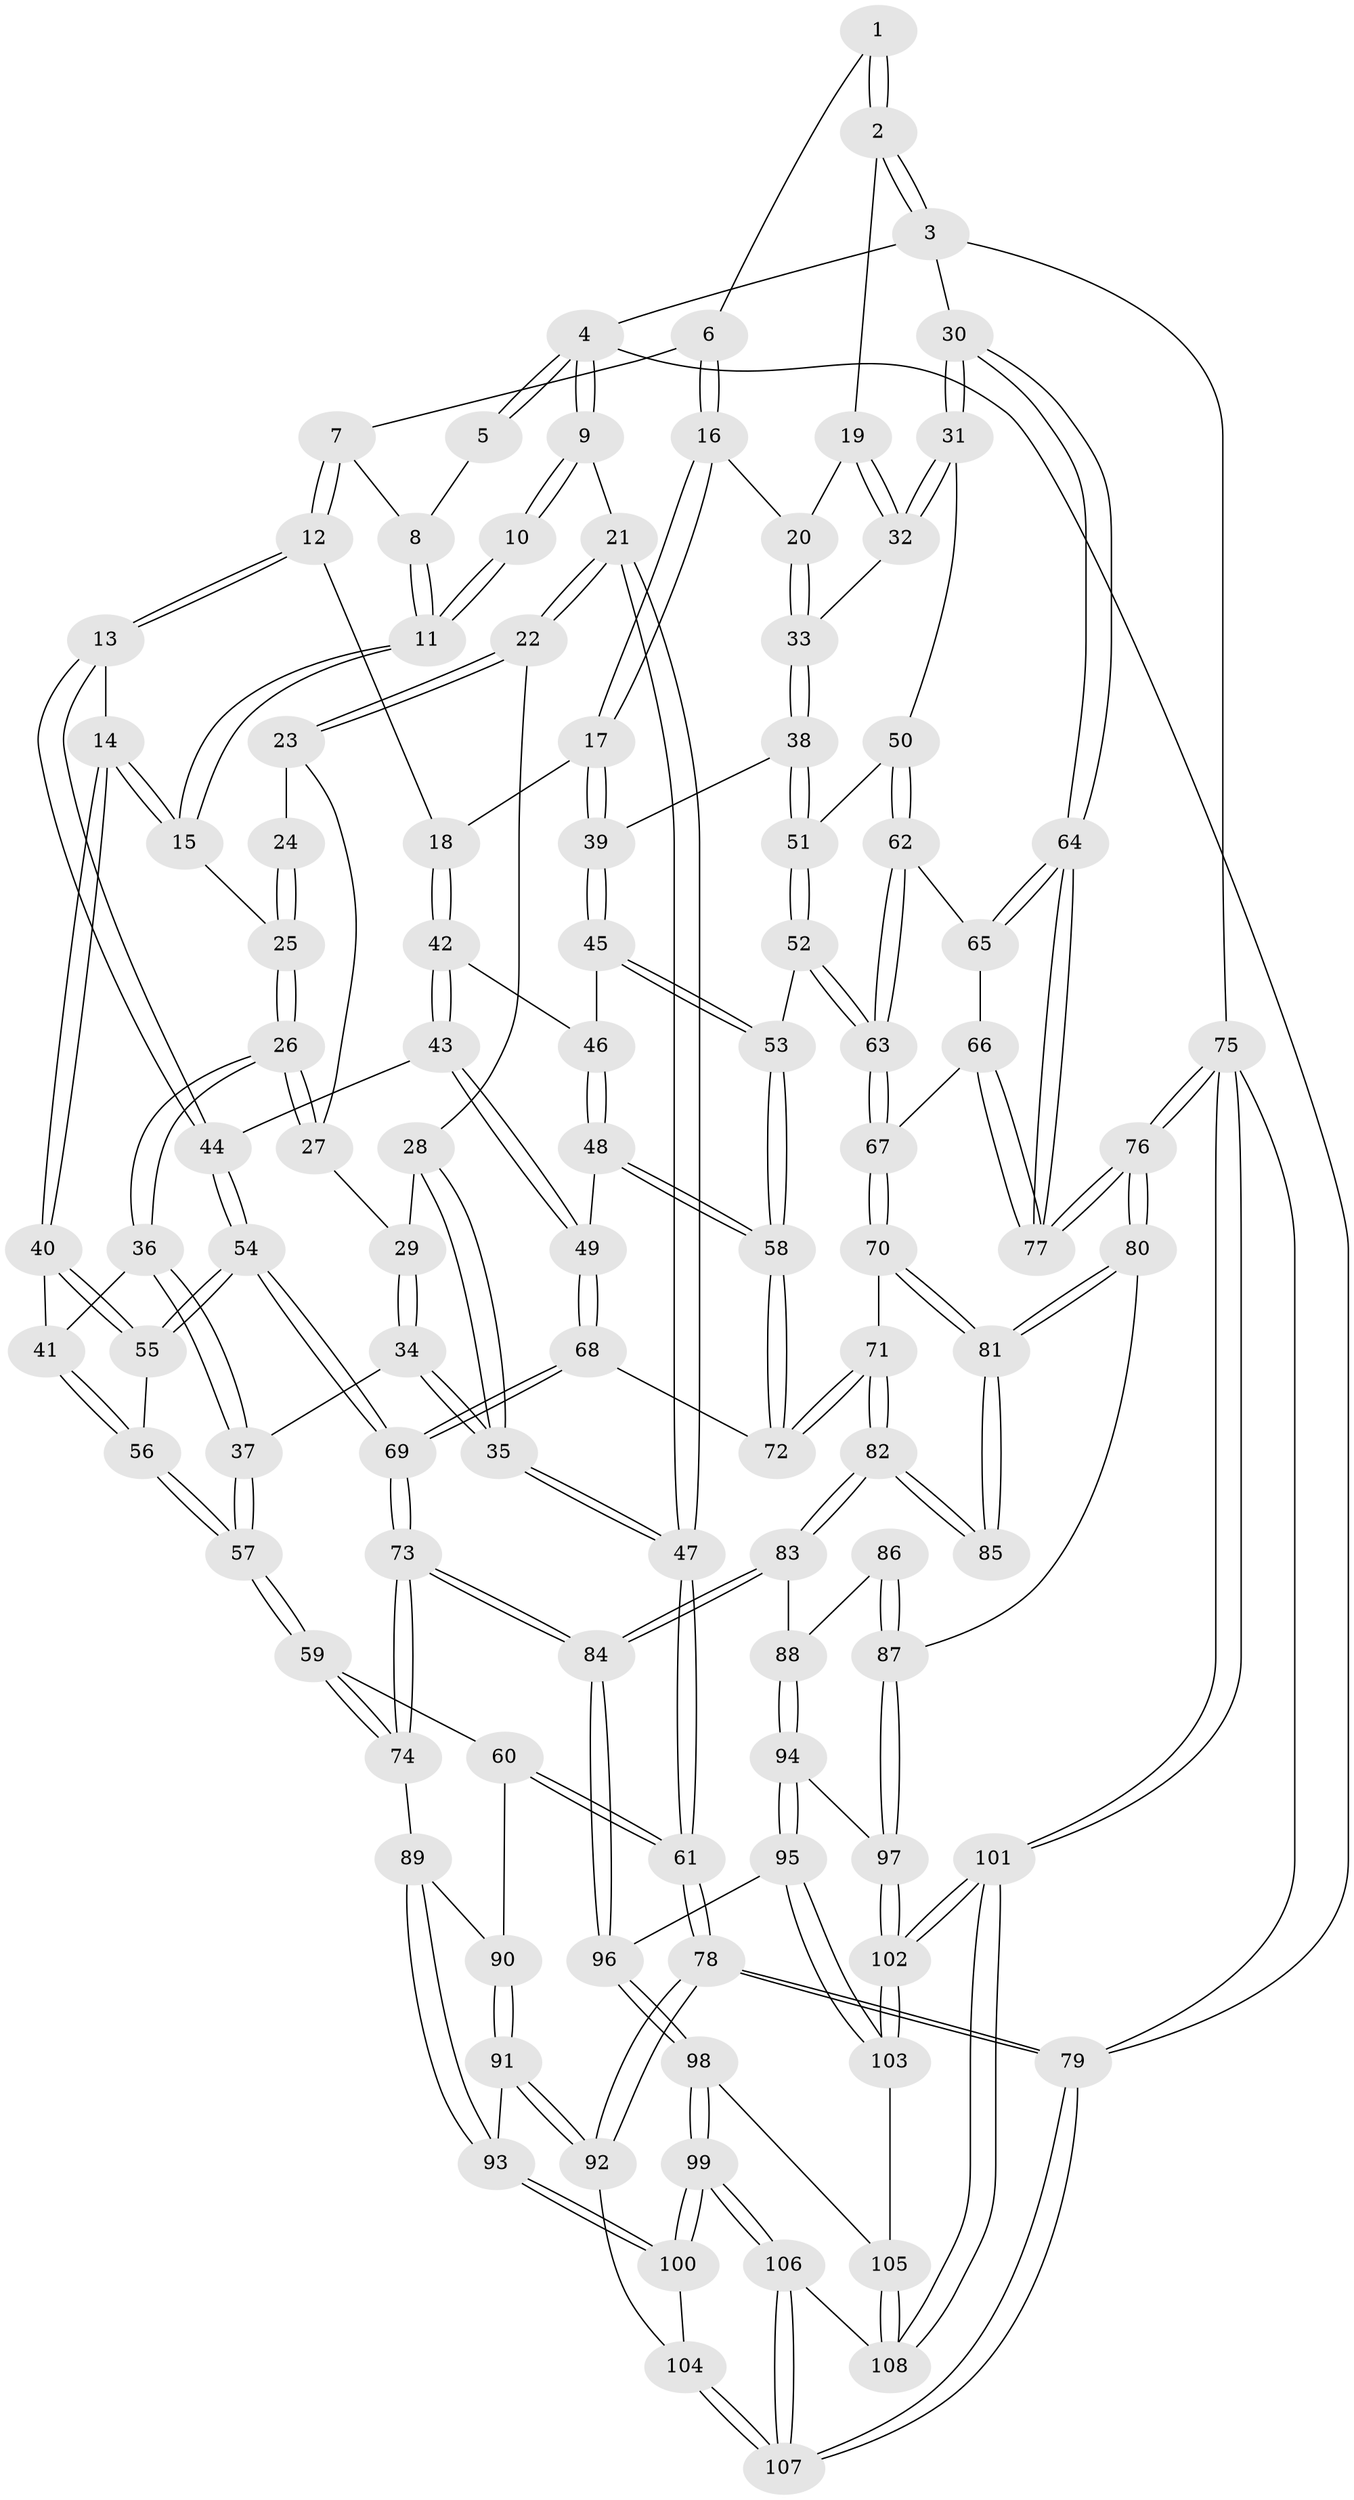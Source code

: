 // Generated by graph-tools (version 1.1) at 2025/11/02/27/25 16:11:57]
// undirected, 108 vertices, 267 edges
graph export_dot {
graph [start="1"]
  node [color=gray90,style=filled];
  1 [pos="+0.7344826787551687+0"];
  2 [pos="+0.9328802311634423+0"];
  3 [pos="+1+0"];
  4 [pos="+0+0"];
  5 [pos="+0.3492941062187912+0"];
  6 [pos="+0.5623080445562227+0.10867859117479767"];
  7 [pos="+0.48586036233626406+0.10671485292294301"];
  8 [pos="+0.33065689377650764+0"];
  9 [pos="+0+0"];
  10 [pos="+0.12066950500578914+0.09157924756406088"];
  11 [pos="+0.2989329865068242+0.04283455243327706"];
  12 [pos="+0.46029886509108314+0.22982692285197556"];
  13 [pos="+0.4158461773174792+0.2509762712227686"];
  14 [pos="+0.34916180507131916+0.22247018526447335"];
  15 [pos="+0.30205694913780706+0.15181706769481812"];
  16 [pos="+0.5926419861137313+0.17294106215505894"];
  17 [pos="+0.5683566068197826+0.22204751093597405"];
  18 [pos="+0.5603807468988182+0.23418972086846765"];
  19 [pos="+0.8556740100551952+0"];
  20 [pos="+0.6086717307351922+0.1710866594224124"];
  21 [pos="+0+0.05591108762501599"];
  22 [pos="+0+0.10921991838162413"];
  23 [pos="+0.1023477672763446+0.13425947954689885"];
  24 [pos="+0.10437636671544155+0.13178632464082787"];
  25 [pos="+0.21138812332641518+0.21038052834930826"];
  26 [pos="+0.15188465316104321+0.2792355197085103"];
  27 [pos="+0.10059766128228077+0.14003455828326522"];
  28 [pos="+0.04813866775479161+0.19708834778743384"];
  29 [pos="+0.052158628746278975+0.1973102563982173"];
  30 [pos="+1+0.23288439917790232"];
  31 [pos="+0.9083505414852407+0.2877492991934"];
  32 [pos="+0.8052935391938435+0.18619118736539553"];
  33 [pos="+0.7625733778286584+0.22439287128730864"];
  34 [pos="+0.10891325756672737+0.2982288978257644"];
  35 [pos="+0+0.34027957869760295"];
  36 [pos="+0.15061349189965453+0.2819335410317462"];
  37 [pos="+0.12112937993376299+0.30004722073196766"];
  38 [pos="+0.7533863435141295+0.24204368776550791"];
  39 [pos="+0.7381558564793811+0.25507896751137304"];
  40 [pos="+0.2910630452539462+0.3198138107050261"];
  41 [pos="+0.2127137079590806+0.3148419338153193"];
  42 [pos="+0.5702110891749245+0.2580497131521574"];
  43 [pos="+0.5295005924632994+0.3720474699307094"];
  44 [pos="+0.4291245160417683+0.30787489181857114"];
  45 [pos="+0.6904618246216682+0.3051328442685902"];
  46 [pos="+0.6025065417071019+0.2791113750208636"];
  47 [pos="+0+0.39272867187784727"];
  48 [pos="+0.607744549396402+0.427984865106738"];
  49 [pos="+0.5397556793506225+0.39711862746871807"];
  50 [pos="+0.8920388346296614+0.35326536165676053"];
  51 [pos="+0.7945995802443809+0.3504407236083058"];
  52 [pos="+0.7691634149671507+0.40675049324155854"];
  53 [pos="+0.6836703208059418+0.3495157185318738"];
  54 [pos="+0.3589842433495021+0.46614913766579325"];
  55 [pos="+0.3099758960781961+0.41678147367441193"];
  56 [pos="+0.22331911540930732+0.40913287017882805"];
  57 [pos="+0.14336631296773028+0.43809666372458383"];
  58 [pos="+0.6096323891769956+0.4292144492194747"];
  59 [pos="+0.14156036946051262+0.44199218245959015"];
  60 [pos="+0+0.568025728377174"];
  61 [pos="+0+0.5707066771661589"];
  62 [pos="+0.8927383410948349+0.3569747982023966"];
  63 [pos="+0.774827314744591+0.42838848965052423"];
  64 [pos="+1+0.5456738926848069"];
  65 [pos="+0.8993986178988951+0.37364290840687775"];
  66 [pos="+0.8530842472701494+0.4669969606822401"];
  67 [pos="+0.7776442548499207+0.4877641694728783"];
  68 [pos="+0.41332287502654586+0.48305834667249514"];
  69 [pos="+0.37202512459849746+0.5048921954180787"];
  70 [pos="+0.7494199449200372+0.5279610664811246"];
  71 [pos="+0.6592509828617337+0.5508772202397777"];
  72 [pos="+0.6342044951733785+0.49849037009354796"];
  73 [pos="+0.3554198994095131+0.6180605409183528"];
  74 [pos="+0.34090231744266924+0.6185788089668621"];
  75 [pos="+1+1"];
  76 [pos="+1+0.6479434899208543"];
  77 [pos="+1+0.6073963789692113"];
  78 [pos="+0+0.8816185752811423"];
  79 [pos="+0+1"];
  80 [pos="+0.9383215824607507+0.677572723337675"];
  81 [pos="+0.895128846035537+0.6504845613126026"];
  82 [pos="+0.6222040993435094+0.6138957123281011"];
  83 [pos="+0.6031131782277632+0.6371873031747866"];
  84 [pos="+0.4301173563626904+0.6916007490224501"];
  85 [pos="+0.754977631816586+0.6683813398412118"];
  86 [pos="+0.7736701677978522+0.716678244448476"];
  87 [pos="+0.8388280607396629+0.7653711255685497"];
  88 [pos="+0.6324637656767643+0.6769089161711359"];
  89 [pos="+0.30395674074428164+0.6289930273452079"];
  90 [pos="+0.1507524889024578+0.6493025040328883"];
  91 [pos="+0.13549432611802914+0.7824195335651223"];
  92 [pos="+0+0.8806776332183158"];
  93 [pos="+0.1810985550120276+0.8438365975003729"];
  94 [pos="+0.6733927127757224+0.7537482079293604"];
  95 [pos="+0.6476251141411726+0.8605452338150814"];
  96 [pos="+0.42914615110546156+0.7253704585645668"];
  97 [pos="+0.813238370501225+0.8034209329081495"];
  98 [pos="+0.40247349450369585+0.8454681166876549"];
  99 [pos="+0.3538350040756724+0.9343900432381942"];
  100 [pos="+0.18390273345176672+0.8513808596080799"];
  101 [pos="+1+1"];
  102 [pos="+0.801939781195671+0.9088226049395399"];
  103 [pos="+0.6514696630702621+0.8737852860317413"];
  104 [pos="+0.10268645623627695+0.9094532782025517"];
  105 [pos="+0.6096983240039604+0.9222904017253364"];
  106 [pos="+0.34867857531413565+1"];
  107 [pos="+0.2548112999171513+1"];
  108 [pos="+0.6067544820086215+1"];
  1 -- 2;
  1 -- 2;
  1 -- 6;
  2 -- 3;
  2 -- 3;
  2 -- 19;
  3 -- 4;
  3 -- 30;
  3 -- 75;
  4 -- 5;
  4 -- 5;
  4 -- 9;
  4 -- 9;
  4 -- 79;
  5 -- 8;
  6 -- 7;
  6 -- 16;
  6 -- 16;
  7 -- 8;
  7 -- 12;
  7 -- 12;
  8 -- 11;
  8 -- 11;
  9 -- 10;
  9 -- 10;
  9 -- 21;
  10 -- 11;
  10 -- 11;
  11 -- 15;
  11 -- 15;
  12 -- 13;
  12 -- 13;
  12 -- 18;
  13 -- 14;
  13 -- 44;
  13 -- 44;
  14 -- 15;
  14 -- 15;
  14 -- 40;
  14 -- 40;
  15 -- 25;
  16 -- 17;
  16 -- 17;
  16 -- 20;
  17 -- 18;
  17 -- 39;
  17 -- 39;
  18 -- 42;
  18 -- 42;
  19 -- 20;
  19 -- 32;
  19 -- 32;
  20 -- 33;
  20 -- 33;
  21 -- 22;
  21 -- 22;
  21 -- 47;
  21 -- 47;
  22 -- 23;
  22 -- 23;
  22 -- 28;
  23 -- 24;
  23 -- 27;
  24 -- 25;
  24 -- 25;
  25 -- 26;
  25 -- 26;
  26 -- 27;
  26 -- 27;
  26 -- 36;
  26 -- 36;
  27 -- 29;
  28 -- 29;
  28 -- 35;
  28 -- 35;
  29 -- 34;
  29 -- 34;
  30 -- 31;
  30 -- 31;
  30 -- 64;
  30 -- 64;
  31 -- 32;
  31 -- 32;
  31 -- 50;
  32 -- 33;
  33 -- 38;
  33 -- 38;
  34 -- 35;
  34 -- 35;
  34 -- 37;
  35 -- 47;
  35 -- 47;
  36 -- 37;
  36 -- 37;
  36 -- 41;
  37 -- 57;
  37 -- 57;
  38 -- 39;
  38 -- 51;
  38 -- 51;
  39 -- 45;
  39 -- 45;
  40 -- 41;
  40 -- 55;
  40 -- 55;
  41 -- 56;
  41 -- 56;
  42 -- 43;
  42 -- 43;
  42 -- 46;
  43 -- 44;
  43 -- 49;
  43 -- 49;
  44 -- 54;
  44 -- 54;
  45 -- 46;
  45 -- 53;
  45 -- 53;
  46 -- 48;
  46 -- 48;
  47 -- 61;
  47 -- 61;
  48 -- 49;
  48 -- 58;
  48 -- 58;
  49 -- 68;
  49 -- 68;
  50 -- 51;
  50 -- 62;
  50 -- 62;
  51 -- 52;
  51 -- 52;
  52 -- 53;
  52 -- 63;
  52 -- 63;
  53 -- 58;
  53 -- 58;
  54 -- 55;
  54 -- 55;
  54 -- 69;
  54 -- 69;
  55 -- 56;
  56 -- 57;
  56 -- 57;
  57 -- 59;
  57 -- 59;
  58 -- 72;
  58 -- 72;
  59 -- 60;
  59 -- 74;
  59 -- 74;
  60 -- 61;
  60 -- 61;
  60 -- 90;
  61 -- 78;
  61 -- 78;
  62 -- 63;
  62 -- 63;
  62 -- 65;
  63 -- 67;
  63 -- 67;
  64 -- 65;
  64 -- 65;
  64 -- 77;
  64 -- 77;
  65 -- 66;
  66 -- 67;
  66 -- 77;
  66 -- 77;
  67 -- 70;
  67 -- 70;
  68 -- 69;
  68 -- 69;
  68 -- 72;
  69 -- 73;
  69 -- 73;
  70 -- 71;
  70 -- 81;
  70 -- 81;
  71 -- 72;
  71 -- 72;
  71 -- 82;
  71 -- 82;
  73 -- 74;
  73 -- 74;
  73 -- 84;
  73 -- 84;
  74 -- 89;
  75 -- 76;
  75 -- 76;
  75 -- 101;
  75 -- 101;
  75 -- 79;
  76 -- 77;
  76 -- 77;
  76 -- 80;
  76 -- 80;
  78 -- 79;
  78 -- 79;
  78 -- 92;
  78 -- 92;
  79 -- 107;
  79 -- 107;
  80 -- 81;
  80 -- 81;
  80 -- 87;
  81 -- 85;
  81 -- 85;
  82 -- 83;
  82 -- 83;
  82 -- 85;
  82 -- 85;
  83 -- 84;
  83 -- 84;
  83 -- 88;
  84 -- 96;
  84 -- 96;
  86 -- 87;
  86 -- 87;
  86 -- 88;
  87 -- 97;
  87 -- 97;
  88 -- 94;
  88 -- 94;
  89 -- 90;
  89 -- 93;
  89 -- 93;
  90 -- 91;
  90 -- 91;
  91 -- 92;
  91 -- 92;
  91 -- 93;
  92 -- 104;
  93 -- 100;
  93 -- 100;
  94 -- 95;
  94 -- 95;
  94 -- 97;
  95 -- 96;
  95 -- 103;
  95 -- 103;
  96 -- 98;
  96 -- 98;
  97 -- 102;
  97 -- 102;
  98 -- 99;
  98 -- 99;
  98 -- 105;
  99 -- 100;
  99 -- 100;
  99 -- 106;
  99 -- 106;
  100 -- 104;
  101 -- 102;
  101 -- 102;
  101 -- 108;
  101 -- 108;
  102 -- 103;
  102 -- 103;
  103 -- 105;
  104 -- 107;
  104 -- 107;
  105 -- 108;
  105 -- 108;
  106 -- 107;
  106 -- 107;
  106 -- 108;
}
